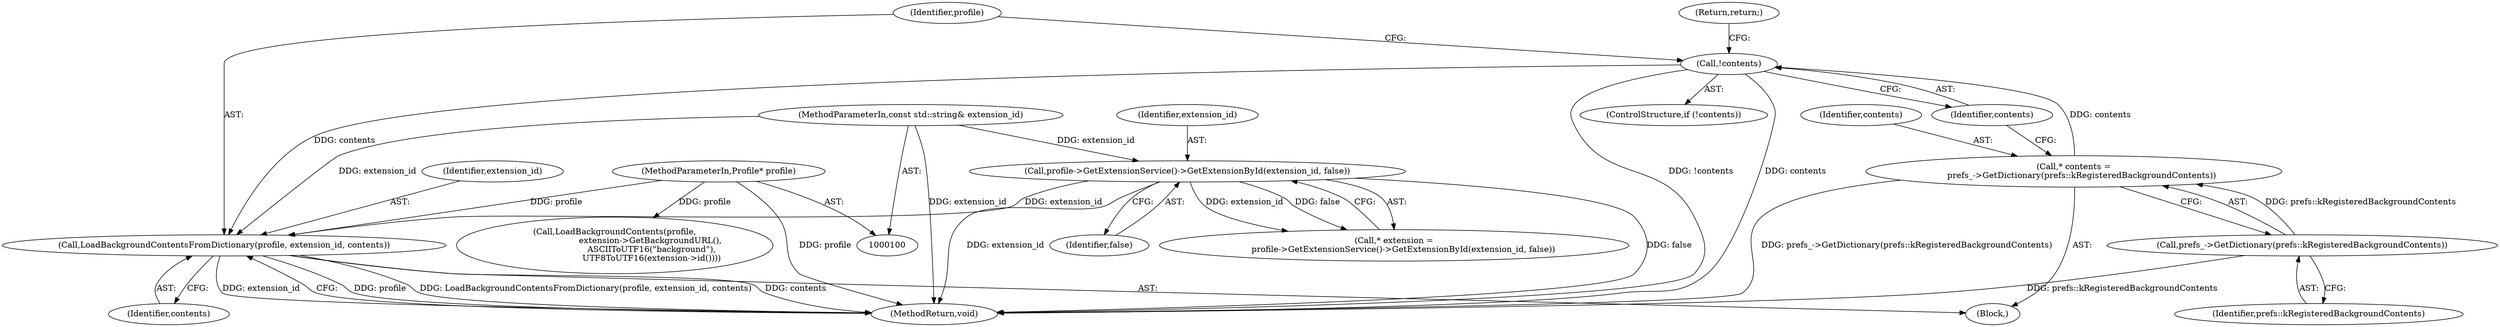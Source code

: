 digraph "0_Chrome_a03d4448faf2c40f4ef444a88cb9aace5b98e8c4_0@pointer" {
"1000141" [label="(Call,LoadBackgroundContentsFromDictionary(profile, extension_id, contents))"];
"1000101" [label="(MethodParameterIn,Profile* profile)"];
"1000107" [label="(Call,profile->GetExtensionService()->GetExtensionById(extension_id, false))"];
"1000102" [label="(MethodParameterIn,const std::string& extension_id)"];
"1000138" [label="(Call,!contents)"];
"1000133" [label="(Call,* contents =\n      prefs_->GetDictionary(prefs::kRegisteredBackgroundContents))"];
"1000135" [label="(Call,prefs_->GetDictionary(prefs::kRegisteredBackgroundContents))"];
"1000138" [label="(Call,!contents)"];
"1000107" [label="(Call,profile->GetExtensionService()->GetExtensionById(extension_id, false))"];
"1000145" [label="(MethodReturn,void)"];
"1000103" [label="(Block,)"];
"1000105" [label="(Call,* extension =\n       profile->GetExtensionService()->GetExtensionById(extension_id, false))"];
"1000140" [label="(Return,return;)"];
"1000101" [label="(MethodParameterIn,Profile* profile)"];
"1000137" [label="(ControlStructure,if (!contents))"];
"1000135" [label="(Call,prefs_->GetDictionary(prefs::kRegisteredBackgroundContents))"];
"1000102" [label="(MethodParameterIn,const std::string& extension_id)"];
"1000133" [label="(Call,* contents =\n      prefs_->GetDictionary(prefs::kRegisteredBackgroundContents))"];
"1000136" [label="(Identifier,prefs::kRegisteredBackgroundContents)"];
"1000144" [label="(Identifier,contents)"];
"1000120" [label="(Call,LoadBackgroundContents(profile,\n                           extension->GetBackgroundURL(),\n                            ASCIIToUTF16(\"background\"),\n                            UTF8ToUTF16(extension->id())))"];
"1000142" [label="(Identifier,profile)"];
"1000139" [label="(Identifier,contents)"];
"1000109" [label="(Identifier,false)"];
"1000108" [label="(Identifier,extension_id)"];
"1000141" [label="(Call,LoadBackgroundContentsFromDictionary(profile, extension_id, contents))"];
"1000143" [label="(Identifier,extension_id)"];
"1000134" [label="(Identifier,contents)"];
"1000141" -> "1000103"  [label="AST: "];
"1000141" -> "1000144"  [label="CFG: "];
"1000142" -> "1000141"  [label="AST: "];
"1000143" -> "1000141"  [label="AST: "];
"1000144" -> "1000141"  [label="AST: "];
"1000145" -> "1000141"  [label="CFG: "];
"1000141" -> "1000145"  [label="DDG: profile"];
"1000141" -> "1000145"  [label="DDG: LoadBackgroundContentsFromDictionary(profile, extension_id, contents)"];
"1000141" -> "1000145"  [label="DDG: contents"];
"1000141" -> "1000145"  [label="DDG: extension_id"];
"1000101" -> "1000141"  [label="DDG: profile"];
"1000107" -> "1000141"  [label="DDG: extension_id"];
"1000102" -> "1000141"  [label="DDG: extension_id"];
"1000138" -> "1000141"  [label="DDG: contents"];
"1000101" -> "1000100"  [label="AST: "];
"1000101" -> "1000145"  [label="DDG: profile"];
"1000101" -> "1000120"  [label="DDG: profile"];
"1000107" -> "1000105"  [label="AST: "];
"1000107" -> "1000109"  [label="CFG: "];
"1000108" -> "1000107"  [label="AST: "];
"1000109" -> "1000107"  [label="AST: "];
"1000105" -> "1000107"  [label="CFG: "];
"1000107" -> "1000145"  [label="DDG: extension_id"];
"1000107" -> "1000145"  [label="DDG: false"];
"1000107" -> "1000105"  [label="DDG: extension_id"];
"1000107" -> "1000105"  [label="DDG: false"];
"1000102" -> "1000107"  [label="DDG: extension_id"];
"1000102" -> "1000100"  [label="AST: "];
"1000102" -> "1000145"  [label="DDG: extension_id"];
"1000138" -> "1000137"  [label="AST: "];
"1000138" -> "1000139"  [label="CFG: "];
"1000139" -> "1000138"  [label="AST: "];
"1000140" -> "1000138"  [label="CFG: "];
"1000142" -> "1000138"  [label="CFG: "];
"1000138" -> "1000145"  [label="DDG: !contents"];
"1000138" -> "1000145"  [label="DDG: contents"];
"1000133" -> "1000138"  [label="DDG: contents"];
"1000133" -> "1000103"  [label="AST: "];
"1000133" -> "1000135"  [label="CFG: "];
"1000134" -> "1000133"  [label="AST: "];
"1000135" -> "1000133"  [label="AST: "];
"1000139" -> "1000133"  [label="CFG: "];
"1000133" -> "1000145"  [label="DDG: prefs_->GetDictionary(prefs::kRegisteredBackgroundContents)"];
"1000135" -> "1000133"  [label="DDG: prefs::kRegisteredBackgroundContents"];
"1000135" -> "1000136"  [label="CFG: "];
"1000136" -> "1000135"  [label="AST: "];
"1000135" -> "1000145"  [label="DDG: prefs::kRegisteredBackgroundContents"];
}
